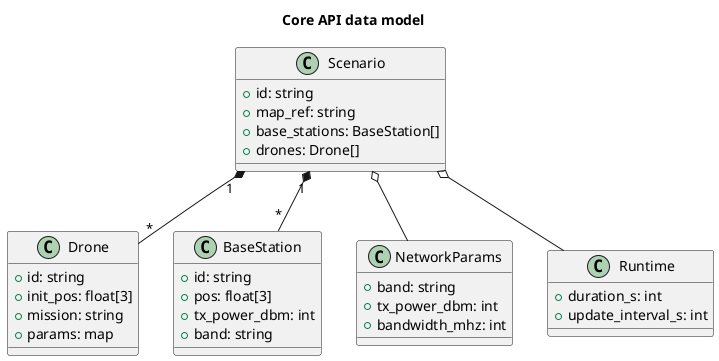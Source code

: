 @startuml
title Core API data model

class Scenario {
  +id: string
  +map_ref: string
  +base_stations: BaseStation[]
  +drones: Drone[]
}

class Drone {
  +id: string
  +init_pos: float[3]
  +mission: string
  +params: map
}

class BaseStation {
  +id: string
  +pos: float[3]
  +tx_power_dbm: int
  +band: string
}

class NetworkParams {
  +band: string
  +tx_power_dbm: int
  +bandwidth_mhz: int
}

class Runtime {
  +duration_s: int
  +update_interval_s: int
}

Scenario "1" *-- "*" Drone
Scenario "1" *-- "*" BaseStation
Scenario o-- NetworkParams
Scenario o-- Runtime

@enduml
